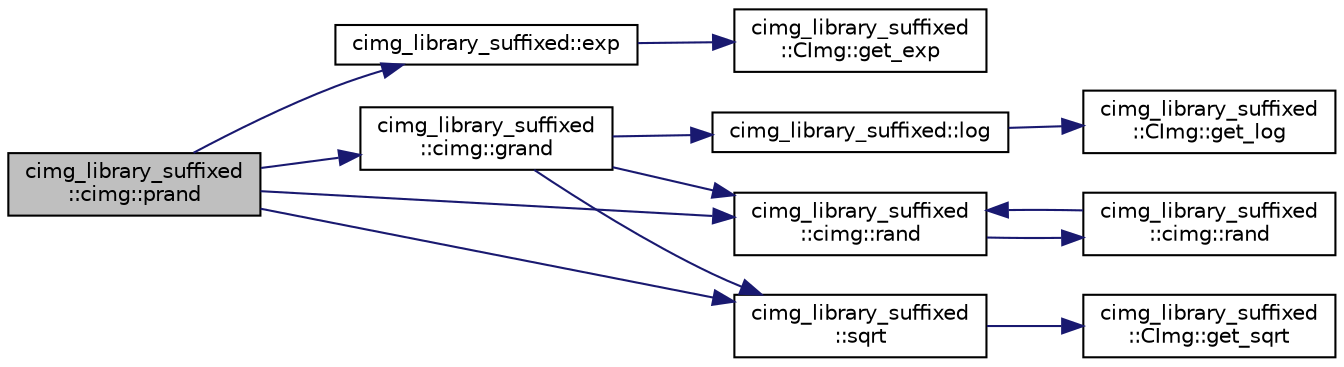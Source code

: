 digraph "cimg_library_suffixed::cimg::prand"
{
 // INTERACTIVE_SVG=YES
  edge [fontname="Helvetica",fontsize="10",labelfontname="Helvetica",labelfontsize="10"];
  node [fontname="Helvetica",fontsize="10",shape=record];
  rankdir="LR";
  Node3252 [label="cimg_library_suffixed\l::cimg::prand",height=0.2,width=0.4,color="black", fillcolor="grey75", style="filled", fontcolor="black"];
  Node3252 -> Node3253 [color="midnightblue",fontsize="10",style="solid",fontname="Helvetica"];
  Node3253 [label="cimg_library_suffixed::exp",height=0.2,width=0.4,color="black", fillcolor="white", style="filled",URL="$namespacecimg__library__suffixed.html#adc3a62a5832fe41a2a16023ba04c8e64"];
  Node3253 -> Node3254 [color="midnightblue",fontsize="10",style="solid",fontname="Helvetica"];
  Node3254 [label="cimg_library_suffixed\l::CImg::get_exp",height=0.2,width=0.4,color="black", fillcolor="white", style="filled",URL="$structcimg__library__suffixed_1_1_c_img.html#a9025e6121a8da36b6213422347de4c12",tooltip="Compute the exponential of each pixel value . "];
  Node3252 -> Node3255 [color="midnightblue",fontsize="10",style="solid",fontname="Helvetica"];
  Node3255 [label="cimg_library_suffixed\l::cimg::grand",height=0.2,width=0.4,color="black", fillcolor="white", style="filled",URL="$namespacecimg__library__suffixed_1_1cimg.html#aa12c572ad67f655e27f7b8e3e76dafa5",tooltip="Return a random variable following a gaussian distribution and a standard deviation of 1..."];
  Node3255 -> Node3256 [color="midnightblue",fontsize="10",style="solid",fontname="Helvetica"];
  Node3256 [label="cimg_library_suffixed::log",height=0.2,width=0.4,color="black", fillcolor="white", style="filled",URL="$namespacecimg__library__suffixed.html#a65baff382319a3677fd777a976a4f50b"];
  Node3256 -> Node3257 [color="midnightblue",fontsize="10",style="solid",fontname="Helvetica"];
  Node3257 [label="cimg_library_suffixed\l::CImg::get_log",height=0.2,width=0.4,color="black", fillcolor="white", style="filled",URL="$structcimg__library__suffixed_1_1_c_img.html#a560dd5fe13a0b40fcf95e2ea7020381e",tooltip="Compute the logarithm of each pixel value . "];
  Node3255 -> Node3258 [color="midnightblue",fontsize="10",style="solid",fontname="Helvetica"];
  Node3258 [label="cimg_library_suffixed\l::cimg::rand",height=0.2,width=0.4,color="black", fillcolor="white", style="filled",URL="$namespacecimg__library__suffixed_1_1cimg.html#ab7c09300be61c8a3361c379069100252",tooltip="Return a random variable uniformely distributed between [val_min,val_max]. "];
  Node3258 -> Node3259 [color="midnightblue",fontsize="10",style="solid",fontname="Helvetica"];
  Node3259 [label="cimg_library_suffixed\l::cimg::rand",height=0.2,width=0.4,color="black", fillcolor="white", style="filled",URL="$namespacecimg__library__suffixed_1_1cimg.html#af5cd3397f819c13ccb17e05a7db736b1",tooltip="Return a random variable uniformely distributed between [0,val_max]. "];
  Node3259 -> Node3258 [color="midnightblue",fontsize="10",style="solid",fontname="Helvetica"];
  Node3255 -> Node3260 [color="midnightblue",fontsize="10",style="solid",fontname="Helvetica"];
  Node3260 [label="cimg_library_suffixed\l::sqrt",height=0.2,width=0.4,color="black", fillcolor="white", style="filled",URL="$namespacecimg__library__suffixed.html#a00d0fd9a21d8d5e8a9fa4033593e6acf"];
  Node3260 -> Node3261 [color="midnightblue",fontsize="10",style="solid",fontname="Helvetica"];
  Node3261 [label="cimg_library_suffixed\l::CImg::get_sqrt",height=0.2,width=0.4,color="black", fillcolor="white", style="filled",URL="$structcimg__library__suffixed_1_1_c_img.html#a550cfc014f80c68359d3b55a0d3803b9",tooltip="Compute the square root of each pixel value . "];
  Node3252 -> Node3258 [color="midnightblue",fontsize="10",style="solid",fontname="Helvetica"];
  Node3252 -> Node3260 [color="midnightblue",fontsize="10",style="solid",fontname="Helvetica"];
}
